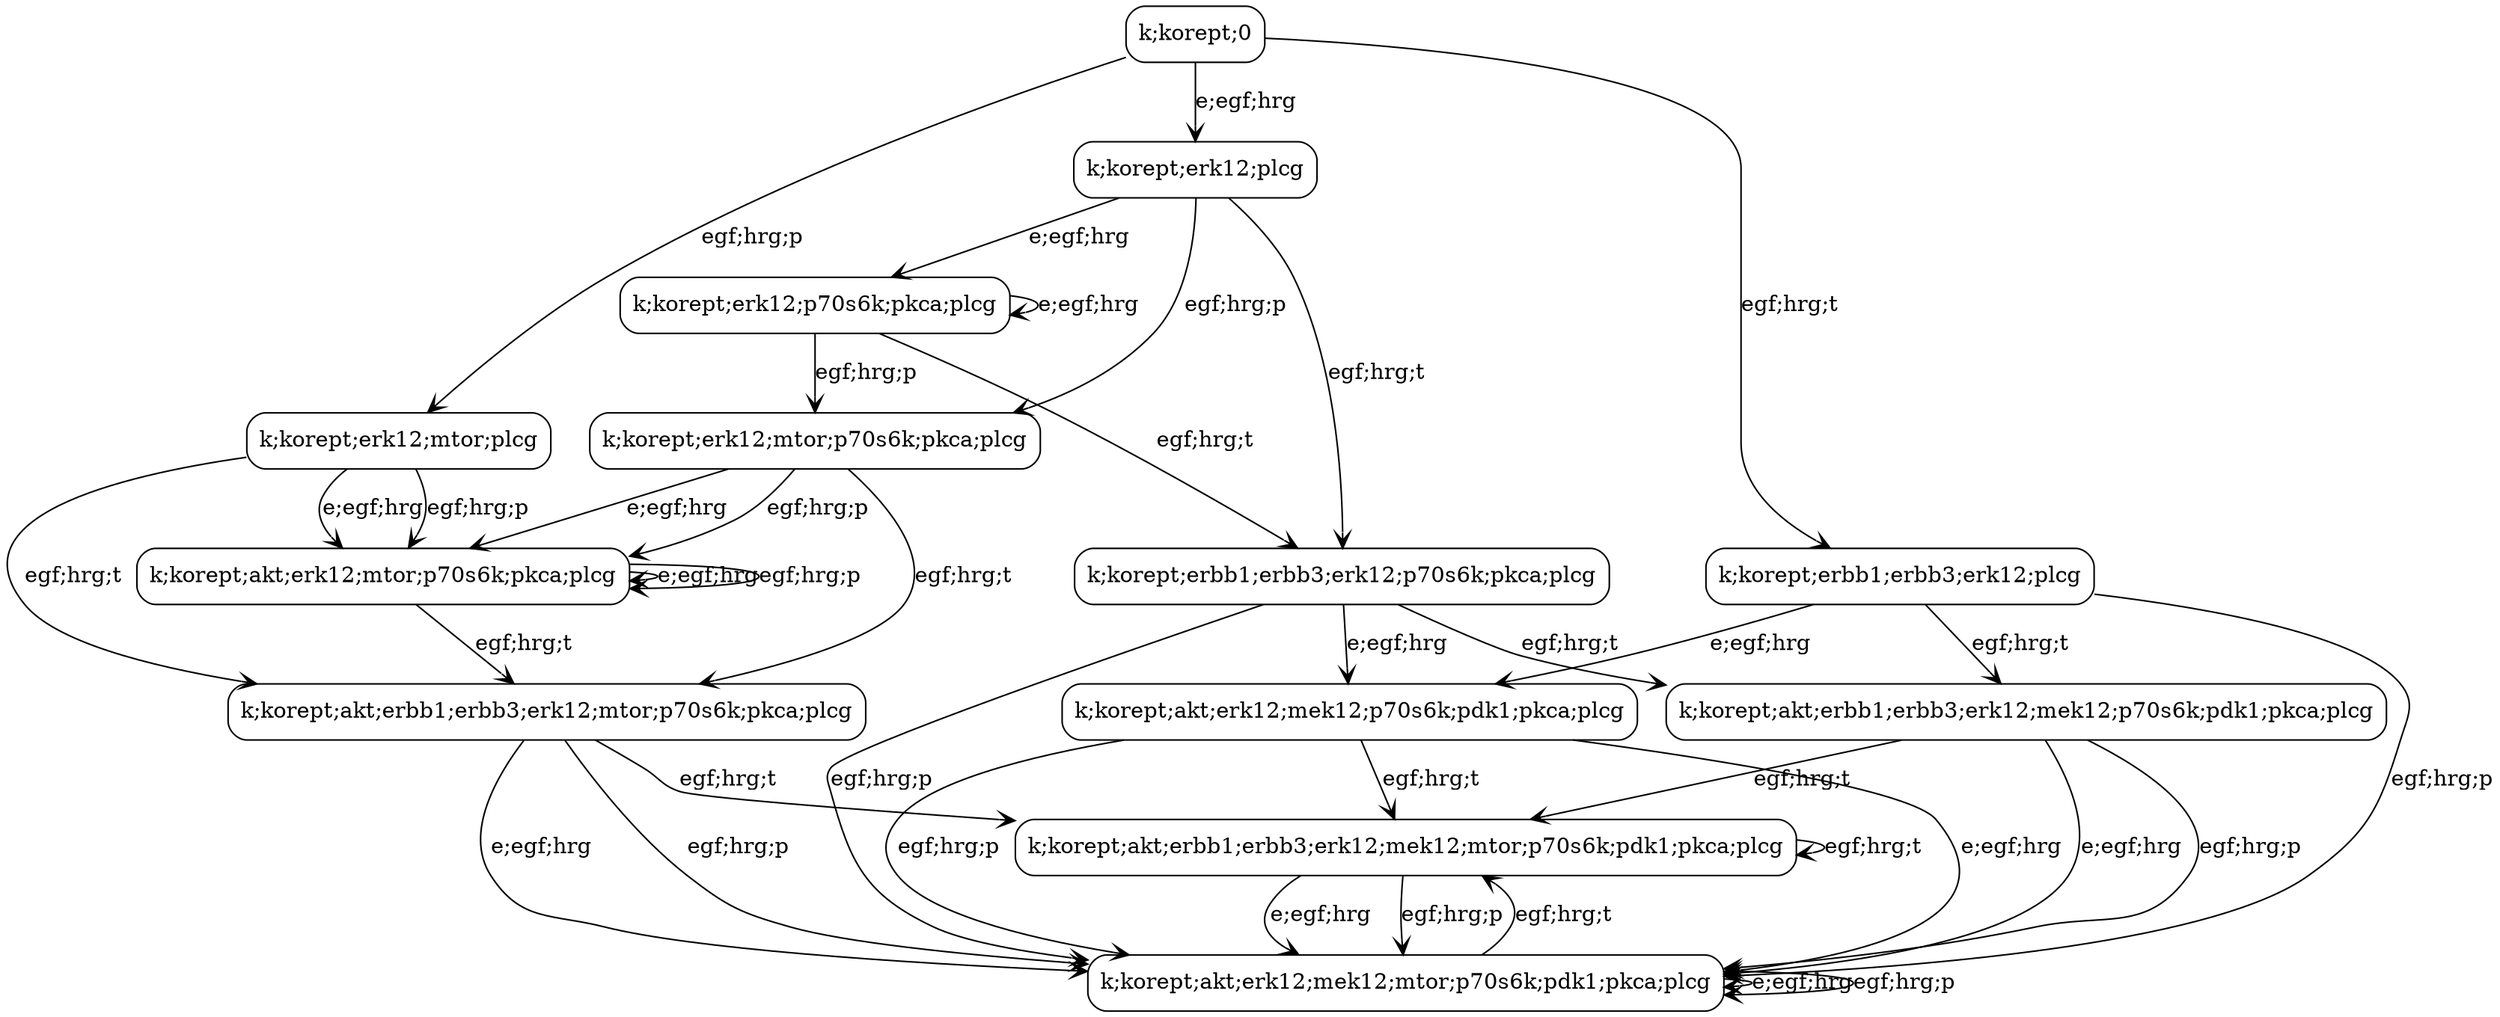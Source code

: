 digraph G {

node [shape=box, style="filled, rounded"]
edge [arrowhead = vee]

"k;korept;0" [ label = "k;korept;0", fillcolor=white];
"k;korept;akt;erbb1;erbb3;erk12;mek12;mtor;p70s6k;pdk1;pkca;plcg" [ label = "k;korept;akt;erbb1;erbb3;erk12;mek12;mtor;p70s6k;pdk1;pkca;plcg", fillcolor=white];
"k;korept;akt;erbb1;erbb3;erk12;mek12;p70s6k;pdk1;pkca;plcg" [ label = "k;korept;akt;erbb1;erbb3;erk12;mek12;p70s6k;pdk1;pkca;plcg", fillcolor=white];
"k;korept;akt;erbb1;erbb3;erk12;mtor;p70s6k;pkca;plcg" [ label = "k;korept;akt;erbb1;erbb3;erk12;mtor;p70s6k;pkca;plcg", fillcolor=white];
"k;korept;akt;erk12;mek12;mtor;p70s6k;pdk1;pkca;plcg" [ label = "k;korept;akt;erk12;mek12;mtor;p70s6k;pdk1;pkca;plcg", fillcolor=white];
"k;korept;akt;erk12;mek12;p70s6k;pdk1;pkca;plcg" [ label = "k;korept;akt;erk12;mek12;p70s6k;pdk1;pkca;plcg", fillcolor=white];
"k;korept;akt;erk12;mtor;p70s6k;pkca;plcg" [ label = "k;korept;akt;erk12;mtor;p70s6k;pkca;plcg", fillcolor=white];
"k;korept;erbb1;erbb3;erk12;p70s6k;pkca;plcg" [ label = "k;korept;erbb1;erbb3;erk12;p70s6k;pkca;plcg", fillcolor=white];
"k;korept;erbb1;erbb3;erk12;plcg" [ label = "k;korept;erbb1;erbb3;erk12;plcg", fillcolor=white];
"k;korept;erk12;mtor;p70s6k;pkca;plcg" [ label = "k;korept;erk12;mtor;p70s6k;pkca;plcg", fillcolor=white];
"k;korept;erk12;mtor;plcg" [ label = "k;korept;erk12;mtor;plcg", fillcolor=white];
"k;korept;erk12;p70s6k;pkca;plcg" [ label = "k;korept;erk12;p70s6k;pkca;plcg", fillcolor=white];
"k;korept;erk12;plcg" [ label = "k;korept;erk12;plcg", fillcolor=white];

"k;korept;erk12;p70s6k;pkca;plcg" -> "k;korept;erk12;p70s6k;pkca;plcg" [ label = "e;egf;hrg" ];
"k;korept;erk12;p70s6k;pkca;plcg" -> "k;korept;erk12;mtor;p70s6k;pkca;plcg" [ label = "egf;hrg;p" ];
"k;korept;erk12;p70s6k;pkca;plcg" -> "k;korept;erbb1;erbb3;erk12;p70s6k;pkca;plcg" [ label = "egf;hrg;t" ];
"k;korept;erk12;mtor;p70s6k;pkca;plcg" -> "k;korept;akt;erk12;mtor;p70s6k;pkca;plcg" [ label = "e;egf;hrg" ];
"k;korept;erk12;mtor;p70s6k;pkca;plcg" -> "k;korept;akt;erk12;mtor;p70s6k;pkca;plcg" [ label = "egf;hrg;p" ];
"k;korept;erk12;mtor;p70s6k;pkca;plcg" -> "k;korept;akt;erbb1;erbb3;erk12;mtor;p70s6k;pkca;plcg" [ label = "egf;hrg;t" ];
"k;korept;erbb1;erbb3;erk12;p70s6k;pkca;plcg" -> "k;korept;akt;erk12;mek12;p70s6k;pdk1;pkca;plcg" [ label = "e;egf;hrg" ];
"k;korept;erbb1;erbb3;erk12;p70s6k;pkca;plcg" -> "k;korept;akt;erk12;mek12;mtor;p70s6k;pdk1;pkca;plcg" [ label = "egf;hrg;p" ];
"k;korept;erbb1;erbb3;erk12;p70s6k;pkca;plcg" -> "k;korept;akt;erbb1;erbb3;erk12;mek12;p70s6k;pdk1;pkca;plcg" [ label = "egf;hrg;t" ];
"k;korept;erk12;plcg" -> "k;korept;erk12;p70s6k;pkca;plcg" [ label = "e;egf;hrg" ];
"k;korept;erk12;plcg" -> "k;korept;erk12;mtor;p70s6k;pkca;plcg" [ label = "egf;hrg;p" ];
"k;korept;erk12;plcg" -> "k;korept;erbb1;erbb3;erk12;p70s6k;pkca;plcg" [ label = "egf;hrg;t" ];
"k;korept;akt;erk12;mtor;p70s6k;pkca;plcg" -> "k;korept;akt;erk12;mtor;p70s6k;pkca;plcg" [ label = "e;egf;hrg" ];
"k;korept;akt;erk12;mtor;p70s6k;pkca;plcg" -> "k;korept;akt;erk12;mtor;p70s6k;pkca;plcg" [ label = "egf;hrg;p" ];
"k;korept;akt;erk12;mtor;p70s6k;pkca;plcg" -> "k;korept;akt;erbb1;erbb3;erk12;mtor;p70s6k;pkca;plcg" [ label = "egf;hrg;t" ];
"k;korept;akt;erbb1;erbb3;erk12;mtor;p70s6k;pkca;plcg" -> "k;korept;akt;erk12;mek12;mtor;p70s6k;pdk1;pkca;plcg" [ label = "e;egf;hrg" ];
"k;korept;akt;erbb1;erbb3;erk12;mtor;p70s6k;pkca;plcg" -> "k;korept;akt;erk12;mek12;mtor;p70s6k;pdk1;pkca;plcg" [ label = "egf;hrg;p" ];
"k;korept;akt;erbb1;erbb3;erk12;mtor;p70s6k;pkca;plcg" -> "k;korept;akt;erbb1;erbb3;erk12;mek12;mtor;p70s6k;pdk1;pkca;plcg" [ label = "egf;hrg;t" ];
"k;korept;erk12;mtor;plcg" -> "k;korept;akt;erk12;mtor;p70s6k;pkca;plcg" [ label = "e;egf;hrg" ];
"k;korept;erk12;mtor;plcg" -> "k;korept;akt;erk12;mtor;p70s6k;pkca;plcg" [ label = "egf;hrg;p" ];
"k;korept;erk12;mtor;plcg" -> "k;korept;akt;erbb1;erbb3;erk12;mtor;p70s6k;pkca;plcg" [ label = "egf;hrg;t" ];
"k;korept;akt;erk12;mek12;p70s6k;pdk1;pkca;plcg" -> "k;korept;akt;erk12;mek12;mtor;p70s6k;pdk1;pkca;plcg" [ label = "e;egf;hrg" ];
"k;korept;akt;erk12;mek12;p70s6k;pdk1;pkca;plcg" -> "k;korept;akt;erk12;mek12;mtor;p70s6k;pdk1;pkca;plcg" [ label = "egf;hrg;p" ];
"k;korept;akt;erk12;mek12;p70s6k;pdk1;pkca;plcg" -> "k;korept;akt;erbb1;erbb3;erk12;mek12;mtor;p70s6k;pdk1;pkca;plcg" [ label = "egf;hrg;t" ];
"k;korept;akt;erk12;mek12;mtor;p70s6k;pdk1;pkca;plcg" -> "k;korept;akt;erk12;mek12;mtor;p70s6k;pdk1;pkca;plcg" [ label = "e;egf;hrg" ];
"k;korept;akt;erk12;mek12;mtor;p70s6k;pdk1;pkca;plcg" -> "k;korept;akt;erk12;mek12;mtor;p70s6k;pdk1;pkca;plcg" [ label = "egf;hrg;p" ];
"k;korept;akt;erk12;mek12;mtor;p70s6k;pdk1;pkca;plcg" -> "k;korept;akt;erbb1;erbb3;erk12;mek12;mtor;p70s6k;pdk1;pkca;plcg" [ label = "egf;hrg;t" ];
"k;korept;akt;erbb1;erbb3;erk12;mek12;mtor;p70s6k;pdk1;pkca;plcg" -> "k;korept;akt;erk12;mek12;mtor;p70s6k;pdk1;pkca;plcg" [ label = "e;egf;hrg" ];
"k;korept;akt;erbb1;erbb3;erk12;mek12;mtor;p70s6k;pdk1;pkca;plcg" -> "k;korept;akt;erk12;mek12;mtor;p70s6k;pdk1;pkca;plcg" [ label = "egf;hrg;p" ];
"k;korept;akt;erbb1;erbb3;erk12;mek12;mtor;p70s6k;pdk1;pkca;plcg" -> "k;korept;akt;erbb1;erbb3;erk12;mek12;mtor;p70s6k;pdk1;pkca;plcg" [ label = "egf;hrg;t" ];
"k;korept;akt;erbb1;erbb3;erk12;mek12;p70s6k;pdk1;pkca;plcg" -> "k;korept;akt;erk12;mek12;mtor;p70s6k;pdk1;pkca;plcg" [ label = "e;egf;hrg" ];
"k;korept;akt;erbb1;erbb3;erk12;mek12;p70s6k;pdk1;pkca;plcg" -> "k;korept;akt;erk12;mek12;mtor;p70s6k;pdk1;pkca;plcg" [ label = "egf;hrg;p" ];
"k;korept;akt;erbb1;erbb3;erk12;mek12;p70s6k;pdk1;pkca;plcg" -> "k;korept;akt;erbb1;erbb3;erk12;mek12;mtor;p70s6k;pdk1;pkca;plcg" [ label = "egf;hrg;t" ];
"k;korept;erbb1;erbb3;erk12;plcg" -> "k;korept;akt;erk12;mek12;p70s6k;pdk1;pkca;plcg" [ label = "e;egf;hrg" ];
"k;korept;erbb1;erbb3;erk12;plcg" -> "k;korept;akt;erk12;mek12;mtor;p70s6k;pdk1;pkca;plcg" [ label = "egf;hrg;p" ];
"k;korept;erbb1;erbb3;erk12;plcg" -> "k;korept;akt;erbb1;erbb3;erk12;mek12;p70s6k;pdk1;pkca;plcg" [ label = "egf;hrg;t" ];
"k;korept;0" -> "k;korept;erk12;plcg" [ label = "e;egf;hrg" ];
"k;korept;0" -> "k;korept;erk12;mtor;plcg" [ label = "egf;hrg;p" ];
"k;korept;0" -> "k;korept;erbb1;erbb3;erk12;plcg" [ label = "egf;hrg;t" ];

}
